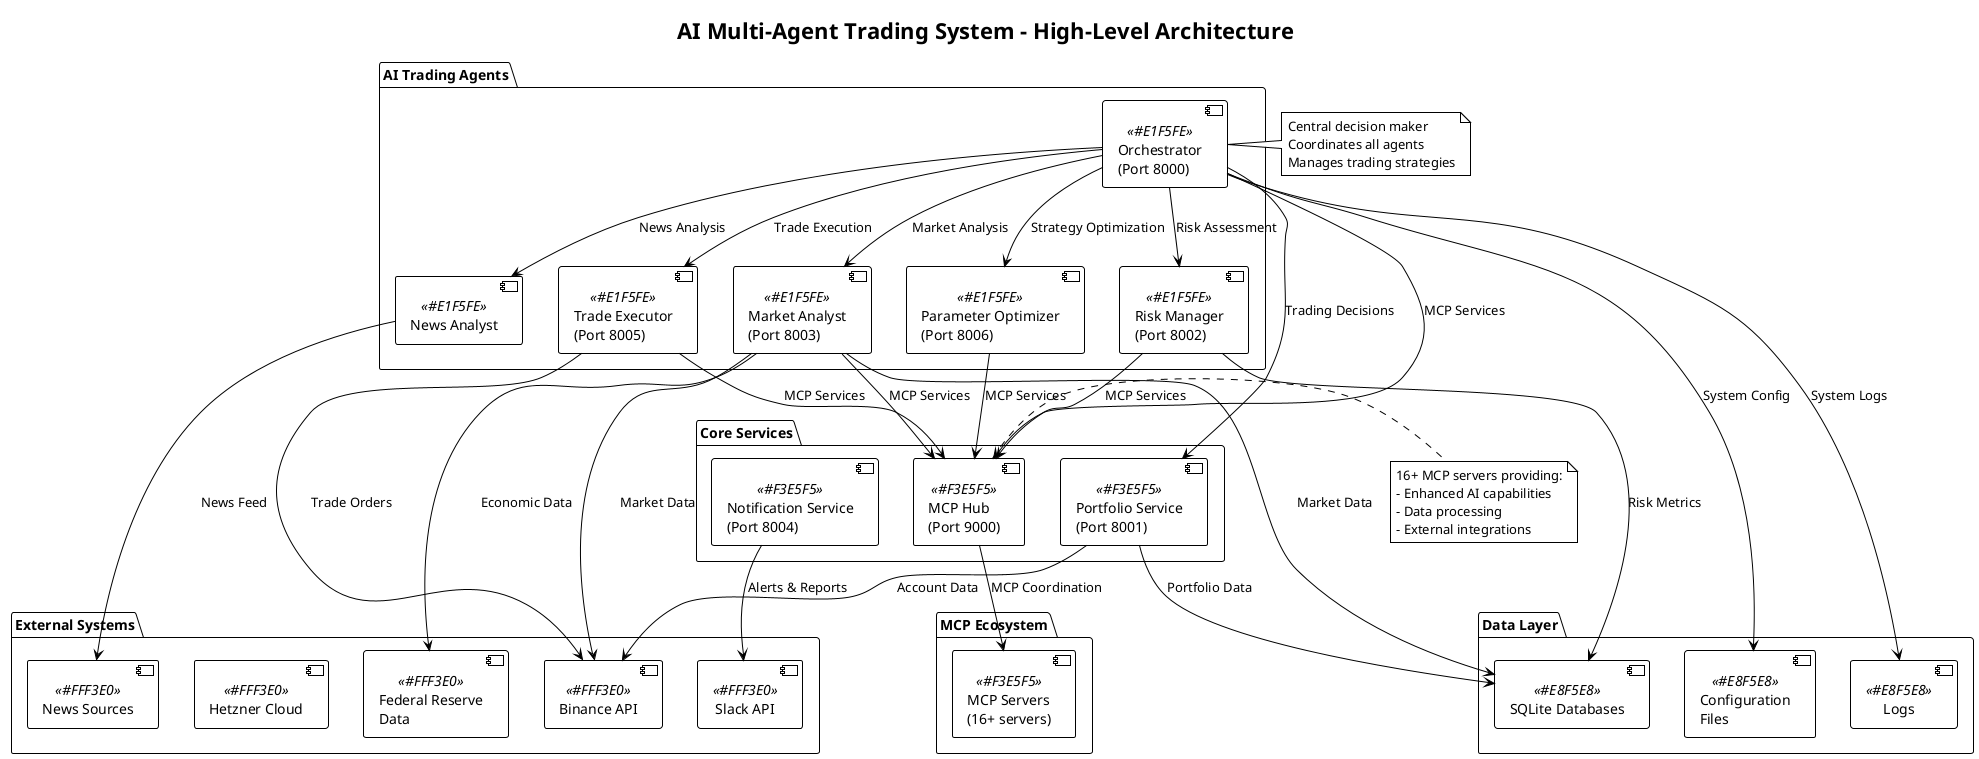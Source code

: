 @startuml system_overview
!theme plain
title AI Multi-Agent Trading System - High-Level Architecture

!define AGENT_COLOR #E1F5FE
!define SERVICE_COLOR #F3E5F5
!define EXTERNAL_COLOR #FFF3E0
!define DATABASE_COLOR #E8F5E8

package "AI Trading Agents" as agents {
    component [Orchestrator\n(Port 8000)] as orchestrator <<AGENT_COLOR>>
    component [Risk Manager\n(Port 8002)] as risk <<AGENT_COLOR>>
    component [Market Analyst\n(Port 8003)] as analyst <<AGENT_COLOR>>
    component [Trade Executor\n(Port 8005)] as executor <<AGENT_COLOR>>
    component [Parameter Optimizer\n(Port 8006)] as optimizer <<AGENT_COLOR>>
    component [News Analyst] as news <<AGENT_COLOR>>
}

package "Core Services" as services {
    component [Portfolio Service\n(Port 8001)] as portfolio <<SERVICE_COLOR>>
    component [Notification Service\n(Port 8004)] as notification <<SERVICE_COLOR>>
    component [MCP Hub\n(Port 9000)] as mcp_hub <<SERVICE_COLOR>>
}

package "Data Layer" as data {
    database [SQLite Databases] as db <<DATABASE_COLOR>>
    storage [Configuration\nFiles] as config <<DATABASE_COLOR>>
    storage [Logs] as logs <<DATABASE_COLOR>>
}

package "External Systems" as external {
    cloud [Binance API] as binance <<EXTERNAL_COLOR>>
    cloud [Federal Reserve\nData] as fed <<EXTERNAL_COLOR>>
    cloud [Slack API] as slack <<EXTERNAL_COLOR>>
    cloud [Hetzner Cloud] as hetzner <<EXTERNAL_COLOR>>
    cloud [News Sources] as news_sources <<EXTERNAL_COLOR>>
}

package "MCP Ecosystem" as mcp {
    component [MCP Servers\n(16+ servers)] as mcp_servers <<SERVICE_COLOR>>
}

' Main coordination flow
orchestrator --> portfolio : "Trading Decisions"
orchestrator --> risk : "Risk Assessment"
orchestrator --> analyst : "Market Analysis"
orchestrator --> executor : "Trade Execution"
orchestrator --> optimizer : "Strategy Optimization"
orchestrator --> news : "News Analysis"

' Service interactions
portfolio --> db : "Portfolio Data"
risk --> db : "Risk Metrics"
analyst --> db : "Market Data"
notification --> slack : "Alerts & Reports"
mcp_hub --> mcp_servers : "MCP Coordination"

' External data flows
analyst --> binance : "Market Data"
analyst --> fed : "Economic Data"
news --> news_sources : "News Feed"
executor --> binance : "Trade Orders"
portfolio --> binance : "Account Data"

' Agent MCP connections
orchestrator --> mcp_hub : "MCP Services"
risk --> mcp_hub : "MCP Services"
analyst --> mcp_hub : "MCP Services"
executor --> mcp_hub : "MCP Services"
optimizer --> mcp_hub : "MCP Services"

' Configuration and logging
orchestrator --> config : "System Config"
orchestrator --> logs : "System Logs"

note right of orchestrator
  Central decision maker
  Coordinates all agents
  Manages trading strategies
end note

note right of mcp_hub
  16+ MCP servers providing:
  - Enhanced AI capabilities
  - Data processing
  - External integrations
end note

@enduml